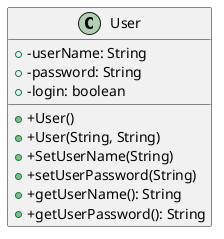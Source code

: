 @startuml
class User{
+    -userName: String
+    -password: String
+    -login: boolean
+    +User()
+    +User(String, String)
+    +SetUserName(String)
+    +setUserPassword(String)
+    +getUserName(): String
+    +getUserPassword(): String
}
@enduml